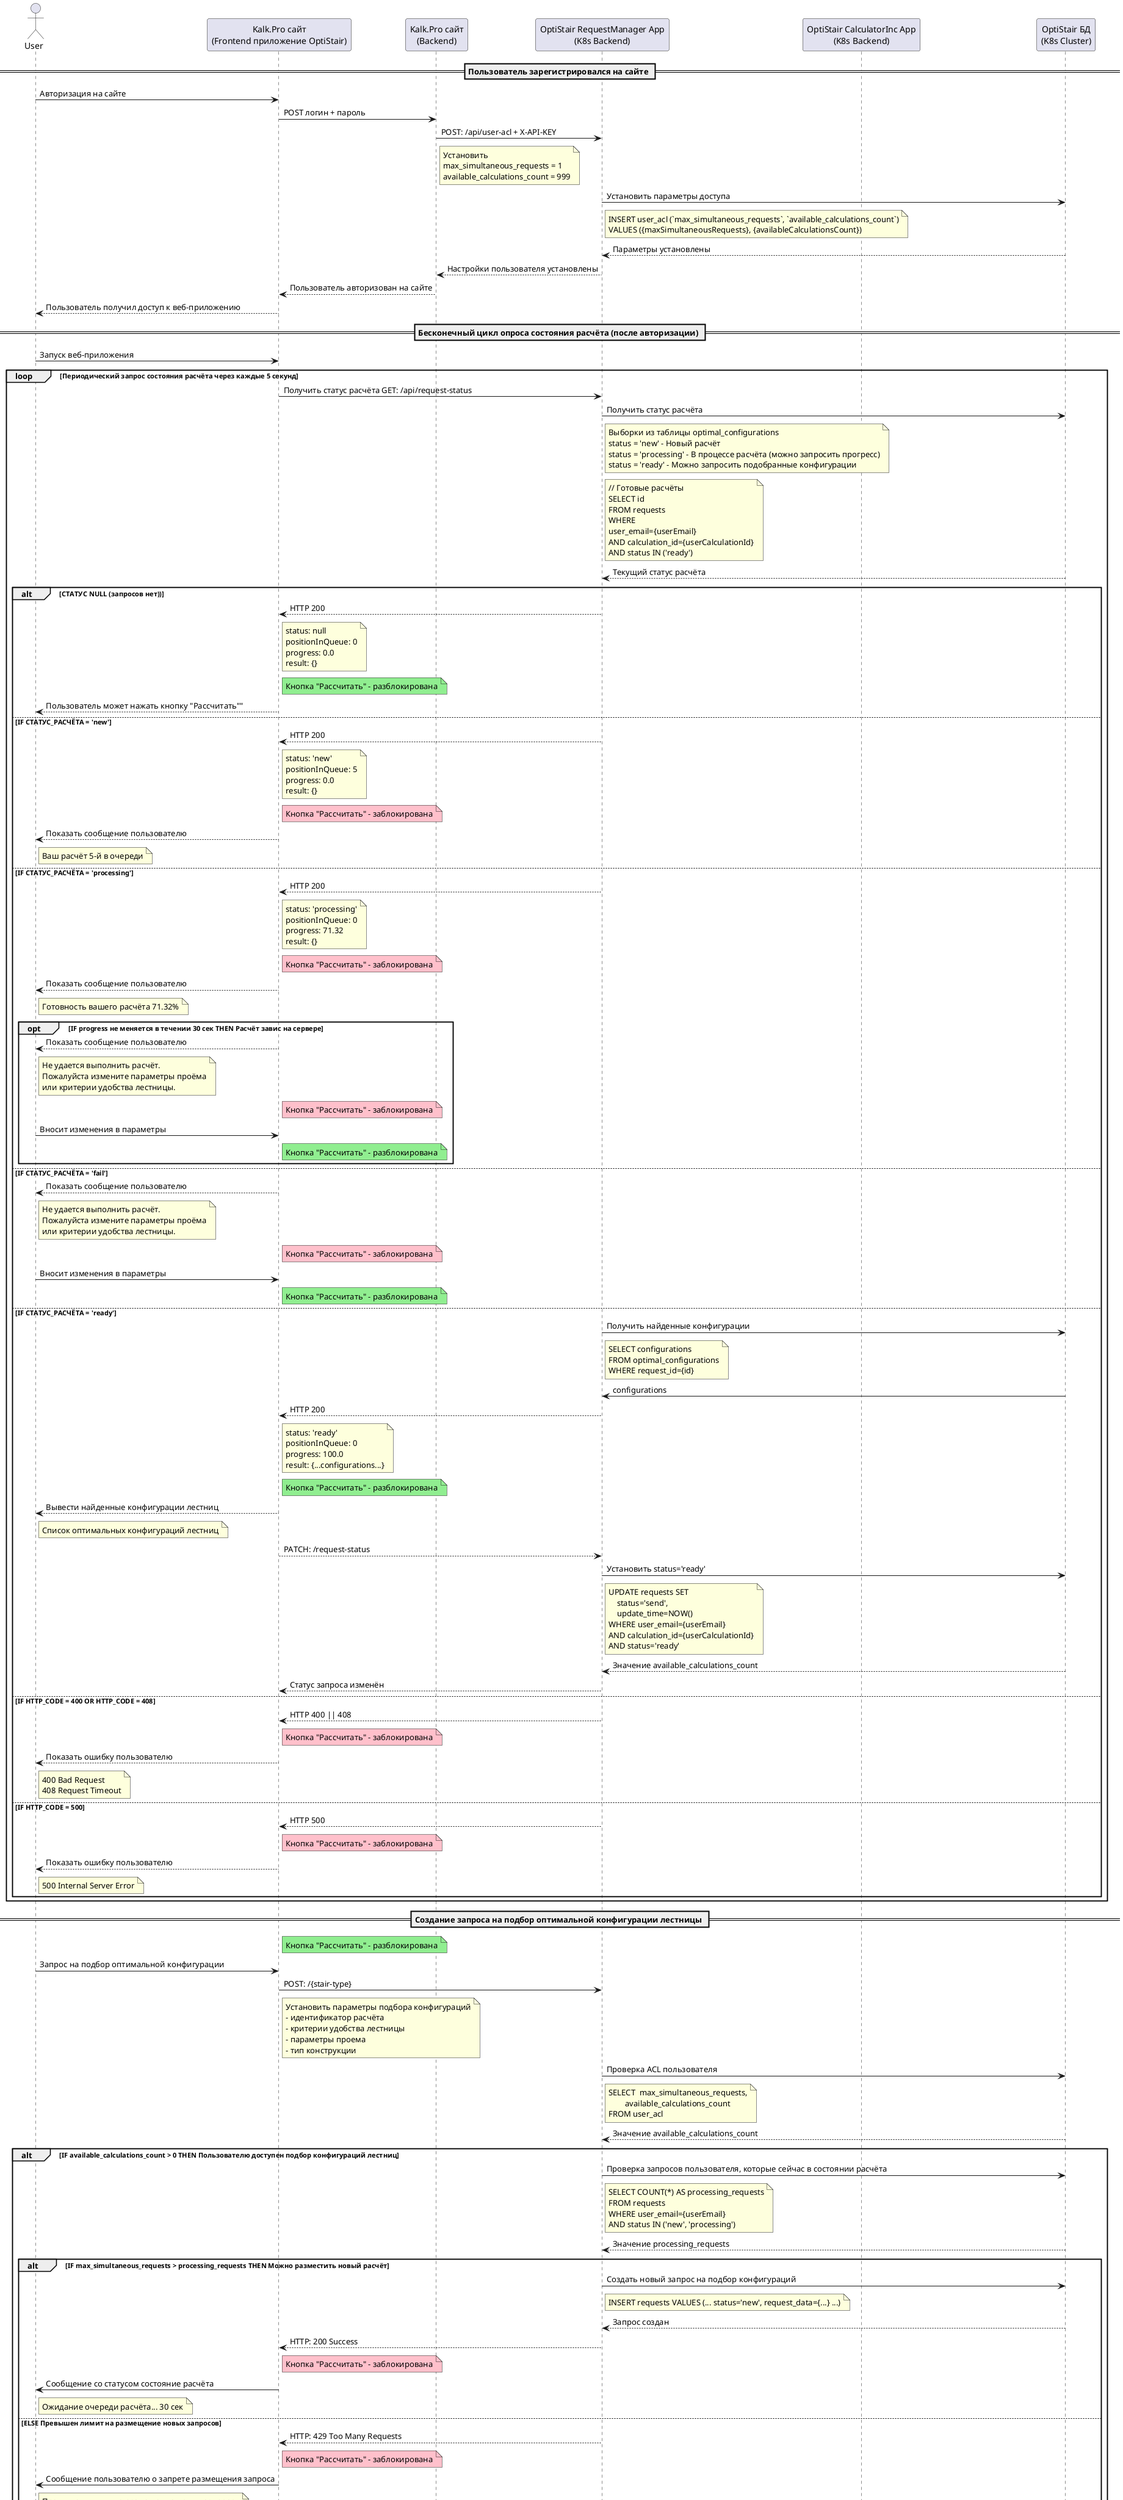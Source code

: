 @startuml
actor "User" as user
participant "Kalk.Pro сайт\n(Frontend приложение OptiStair)" as frontend
participant "Kalk.Pro сайт\n(Backend)" as site
participant "OptiStair RequestManager App\n(K8s Backend)" as app
participant "OptiStair CalculatorInc App\n(K8s Backend)" as calc
participant "OptiStair БД\n(K8s Cluster)" as db
== Пользователь зарегистрировался на сайте ==
user -> frontend: Авторизация на сайте
frontend -> site: POST логин + пароль
site -> app: POST: /api/user-acl + X-API-KEY
    note right of site
        Установить
        max_simultaneous_requests = 1
        available_calculations_count = 999
    end note
app -> db: Установить параметры доступа
    note right of app
        INSERT user_acl (`max_simultaneous_requests`, `available_calculations_count`)
        VALUES ({maxSimultaneousRequests}, {availableCalculationsCount})
    end note
app <-- db: Параметры установлены
site <-- app: Настройки пользователя установлены
frontend <-- site: Пользователь авторизован на сайте
user <-- frontend: Пользователь получил доступ к веб-приложению

== Бесконечный цикл опроса состояния расчёта (после авторизации) ==
user -> frontend: Запуск веб-приложения
loop Периодический запрос состояния расчёта через каждые 5 секунд
    frontend -> app: Получить статус расчёта GET: /api/request-status
    app -> db: Получить статус расчёта
        note right of app
            Выборки из таблицы optimal_configurations
            status = 'new' - Новый расчёт
            status = 'processing' - В процессе расчёта (можно запросить прогресс)
            status = 'ready' - Можно запросить подобранные конфигурации
        end note

        note right of app
            // Готовые расчёты
            SELECT id
            FROM requests
            WHERE
            user_email={userEmail}
            AND calculation_id={userCalculationId}
            AND status IN ('ready')
        end note
    app <-- db: Текущий статус расчёта
    alt СТАТУС NULL (запросов нет))
        frontend <-- app: HTTP 200
        note right of frontend
            status: null
            positionInQueue: 0
            progress: 0.0
            result: {}
        end note
        note right of frontend #LightGreen
            Кнопка "Рассчитать" - разблокирована
        end note
        user <-- frontend: Пользователь может нажать кнопку "Рассчитать""
    else IF СТАТУС_РАСЧËТА = 'new'
        frontend <-- app: HTTP 200
        note right of frontend
            status: 'new'
            positionInQueue: 5
            progress: 0.0
            result: {}
        end note
        note right of frontend #Pink
            Кнопка "Рассчитать" - заблокирована
        end note
        user <-- frontend: Показать сообщение пользователю
        note right of user
            Ваш расчёт 5-й в очереди
        end note
    else IF СТАТУС_РАСЧËТА = 'processing'
        frontend <-- app: HTTP 200
        note right of frontend
            status: 'processing'
            positionInQueue: 0
            progress: 71.32
            result: {}
        end note
        note right of frontend #Pink
            Кнопка "Рассчитать" - заблокирована
        end note
        user <-- frontend: Показать сообщение пользователю
        note right of user
            Готовность вашего расчёта 71.32%
        end note
        opt IF progress не меняется в течении 30 сек THEN Расчёт завис на сервере
            user <-- frontend: Показать сообщение пользователю
            note right of user
                Не удается выполнить расчёт.
                Пожалуйста измените параметры проёма
                или критерии удобства лестницы.
            end note
            note right of frontend #Pink
                Кнопка "Рассчитать" - заблокирована
            end note
            user -> frontend: Вносит изменения в параметры
            note right of frontend #LightGreen
                Кнопка "Рассчитать" - разблокирована
            end note
        end
    else IF СТАТУС_РАСЧËТА = 'fail'
        user <-- frontend: Показать сообщение пользователю
        note right of user
            Не удается выполнить расчёт.
            Пожалуйста измените параметры проёма
            или критерии удобства лестницы.
        end note
        note right of frontend #Pink
            Кнопка "Рассчитать" - заблокирована
        end note
        user -> frontend: Вносит изменения в параметры
        note right of frontend #LightGreen
            Кнопка "Рассчитать" - разблокирована
        end note
    else IF СТАТУС_РАСЧËТА = 'ready'
        app -> db: Получить найденные конфигурации
            note right of app
                SELECT configurations
                FROM optimal_configurations
                WHERE request_id={id}
            end note
        app <- db: configurations
        frontend <-- app: HTTP 200
        note right of frontend
            status: 'ready'
            positionInQueue: 0
            progress: 100.0
            result: {...configurations...}
        end note
        note right of frontend #LightGreen
            Кнопка "Рассчитать" - разблокирована
        end note
        user <-- frontend: Вывести найденные конфигурации лестниц
        note right of user
            Список оптимальных конфигураций лестниц
        end note
        frontend --> app: PATCH: /request-status
            app -> db: Установить status='ready'
                note right of app
                    UPDATE requests SET
                        status='send',
                        update_time=NOW()
                    WHERE user_email={userEmail}
                    AND calculation_id={userCalculationId}
                    AND status='ready'
                end note
            app <-- db: Значение available_calculations_count
        frontend <-- app: Статус запроса изменён
    else IF HTTP_CODE = 400 OR HTTP_CODE = 408
        frontend <-- app: HTTP 400 || 408
        note right of frontend #Pink
            Кнопка "Рассчитать" - заблокирована
        end note
        user <-- frontend: Показать ошибку пользователю
        note right of user
            400 Bad Request
            408 Request Timeout
        end note
    else IF HTTP_CODE = 500
        frontend <-- app: HTTP 500
        note right of frontend #Pink
            Кнопка "Рассчитать" - заблокирована
        end note
        user <-- frontend: Показать ошибку пользователю
        note right of user
            500 Internal Server Error
        end note
    end
end

== Создание запроса на подбор оптимальной конфигурации лестницы ==
note right of frontend #LightGreen
    Кнопка "Рассчитать" - разблокирована
end note
user -> frontend: Запрос на подбор оптимальной конфигурации
frontend -> app: POST: /{stair-type}
    note right of frontend
        Установить параметры подбора конфигураций
        - идентификатор расчёта
        - критерии удобства лестницы
        - параметры проема
        - тип конструкции
    end note
app -> db: Проверка ACL пользователя
    note right of app
        SELECT  max_simultaneous_requests,
                available_calculations_count
        FROM user_acl
    end note
app <-- db: Значение available_calculations_count
alt IF available_calculations_count > 0 THEN Пользователю доступен подбор конфигураций лестниц
    app -> db: Проверка запросов пользователя, которые сейчас в состоянии расчёта
        note right of app
            SELECT COUNT(*) AS processing_requests
            FROM requests
            WHERE user_email={userEmail}
            AND status IN ('new', 'processing')
        end note
    app <-- db: Значение processing_requests

    alt IF max_simultaneous_requests > processing_requests THEN Можно разместить новый расчёт
        app -> db: Создать новый запрос на подбор конфигураций
            note right of app
                INSERT requests VALUES (... status='new', request_data={...} ...)
            end note
        app <-- db: Запрос создан
        frontend <-- app: HTTP: 200 Success
        note right of frontend #Pink
            Кнопка "Рассчитать" - заблокирована
        end note
        user <- frontend: Сообщение со статусом состояние расчёта
        note right of user
            Ожидание очереди расчёта... 30 сек
        end note
    else ELSE Превышен лимит на размещение новых запросов
        frontend <-- app: HTTP: 429 Too Many Requests
        note right of frontend #Pink
            Кнопка "Рассчитать" - заблокирована
        end note
        user <- frontend: Сообщение пользователю о запрете размещения запроса
        note right of user
            Превышен лимит на размещение новых запросов
            Попробуйте позже
        end note
    end
else ELSE Использованы все доступные запросы на подбор конфигураций
    frontend <-- app: HTTP: 402 Payment Required
    note right of frontend #Pink
        Кнопка "Рассчитать" - заблокирована
    end note
    user <- frontend: Сообщение пользователю о запрете размещения запроса
    note right of user
        Использованы все доступные запросы на подбор конфигураций
        Требуется оплата доступа
    end note
end

== CRONJOB: Задание на выполнение расчёта и очереди ==
loop Периодический опрос на появление новых расчётов через каждые 5 секунд,\nпосле завершения цикла обработки предыдущей партии запросов
    loop Пока есть запрос со статусом status='new'
      app -> db: Получить идентификатор запроса для расчёта
          note right of app
              UPDATE requests SET
                  status='processing',
                  create_time=NOW(),
                  update_time=NOW(),
                  progress_percent=0.00
              WHERE id=(SELECT id
                  FROM requests
                  WHERE
                  AND status='new'
                  ORDER by create_time ASC
                  LIMIT 1);
              SELECT LAST_INSERT_ID();
          end note
          opt IF id > 0
              app <-- db: Идентификатор запроса для расчёта id
              app -> db: Получить параметры запроса
              note right of app
                  SELECT r.user_email, acl.available_calculations_count, r.request_data
                  FROM requests r, user_acl acl
                  WHERE r.id={id}
                  AND r.user_email=acl.user_email
              end note
              app <-- db: JSON с параметрами запроса, user_email, available_calculations_count
              activate app #Pink
              app -> app: Проверить что request_data соответствует\nтекущему инстансу калькулятора соответсвующей лестницы
              app -> db: Уменьшить количество расчётов, доступных пользователю
              deactivate app
                  note right of app
                      UPDATE user_acl SET
                      available_calculations_count={availableCalculationsCount - 1}
                      WHERE user_email={userEmail}
                  end note
              app <-- db: Можно проводить расчет
              activate app #Pink
              note right of app
                  Подбор оптимальной конфигурации лестницы
                  по заданным параметрам проёма и критериям
                  удобства лестницы
              end note
              app -> calc: Запросить расчёт POST: /{stair-type-calc}/calculation
              activate calc #DarkSalmon
              app <-- calc: Расчёт размещен
              calc -> calc: СТАРТ:\nПодбор оптимальной конфигурации лестницы
              loop Периодическая отправка прогресса расчёта (например, каждые 10%)
                app <- calc: Прогресс WebHook POST: /progress
                app --> calc: Ok
              end
              calc <- calc: КОНЕЦ
              app <- calc: Результат расчёта WebHook POST: /result
              calc -> calc: WebHook retry
              app --> calc: Ok
              deactivate calc
              app -> db: Записать в БД результат расчёта
              note right of app
                  // В одной транзакции
                  INSERT optimal_configurations (`request_id`, `configurations`)
                  VALUES ({id}, {calculationResult});
                  UPDATE requests SET
                      progress_percent=100.0,
                      status='ready'
                      update_time=NOW()
                  WHERE id={id};
              end note
              app <-- db: Результат расчёта записан в БД
              deactivate app
          end
    end
end
@enduml
